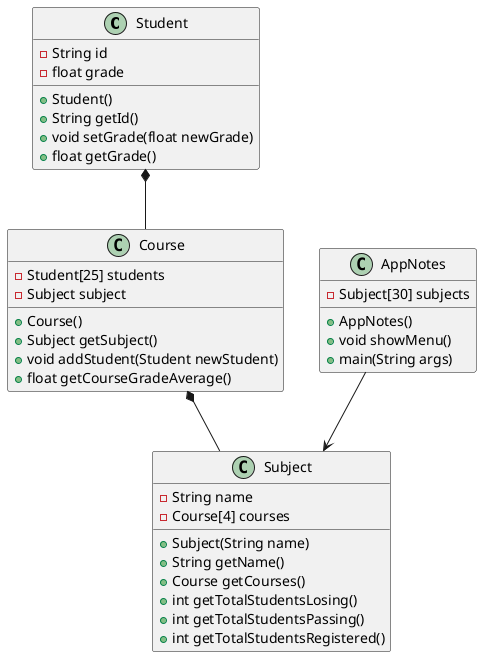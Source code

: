 @startuml StudentGrades

class Student{
    - String id
    - float grade
    + Student()
    + String getId() 
    + void setGrade(float newGrade)
    + float getGrade()
}

class Course {
    - Student[25] students
    - Subject subject
    + Course()
    + Subject getSubject()
    + void addStudent(Student newStudent)
    + float getCourseGradeAverage()
}

class Subject {
    - String name
    - Course[4] courses
    + Subject(String name)
    + String getName()
    + Course getCourses()
    + int getTotalStudentsLosing()
    + int getTotalStudentsPassing()
    + int getTotalStudentsRegistered()
}

class AppNotes {
    - Subject[30] subjects
    + AppNotes()
    + void showMenu()
    + main(String args)
}

Student *-- Course
Course *-- Subject
AppNotes --> Subject

@enduml